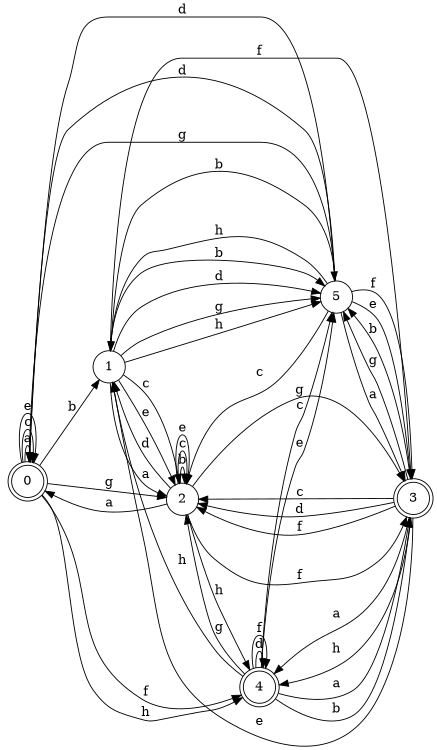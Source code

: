 digraph n5_9 {
__start0 [label="" shape="none"];

rankdir=LR;
size="8,5";

s0 [style="rounded,filled", color="black", fillcolor="white" shape="doublecircle", label="0"];
s1 [style="filled", color="black", fillcolor="white" shape="circle", label="1"];
s2 [style="filled", color="black", fillcolor="white" shape="circle", label="2"];
s3 [style="rounded,filled", color="black", fillcolor="white" shape="doublecircle", label="3"];
s4 [style="rounded,filled", color="black", fillcolor="white" shape="doublecircle", label="4"];
s5 [style="filled", color="black", fillcolor="white" shape="circle", label="5"];
s0 -> s0 [label="a"];
s0 -> s1 [label="b"];
s0 -> s0 [label="c"];
s0 -> s5 [label="d"];
s0 -> s0 [label="e"];
s0 -> s4 [label="f"];
s0 -> s2 [label="g"];
s0 -> s4 [label="h"];
s1 -> s2 [label="a"];
s1 -> s5 [label="b"];
s1 -> s2 [label="c"];
s1 -> s5 [label="d"];
s1 -> s2 [label="e"];
s1 -> s3 [label="f"];
s1 -> s5 [label="g"];
s1 -> s5 [label="h"];
s2 -> s0 [label="a"];
s2 -> s2 [label="b"];
s2 -> s2 [label="c"];
s2 -> s1 [label="d"];
s2 -> s2 [label="e"];
s2 -> s3 [label="f"];
s2 -> s3 [label="g"];
s2 -> s4 [label="h"];
s3 -> s4 [label="a"];
s3 -> s5 [label="b"];
s3 -> s2 [label="c"];
s3 -> s2 [label="d"];
s3 -> s1 [label="e"];
s3 -> s2 [label="f"];
s3 -> s5 [label="g"];
s3 -> s4 [label="h"];
s4 -> s3 [label="a"];
s4 -> s3 [label="b"];
s4 -> s5 [label="c"];
s4 -> s4 [label="d"];
s4 -> s5 [label="e"];
s4 -> s4 [label="f"];
s4 -> s2 [label="g"];
s4 -> s1 [label="h"];
s5 -> s3 [label="a"];
s5 -> s1 [label="b"];
s5 -> s2 [label="c"];
s5 -> s0 [label="d"];
s5 -> s3 [label="e"];
s5 -> s3 [label="f"];
s5 -> s0 [label="g"];
s5 -> s1 [label="h"];

}